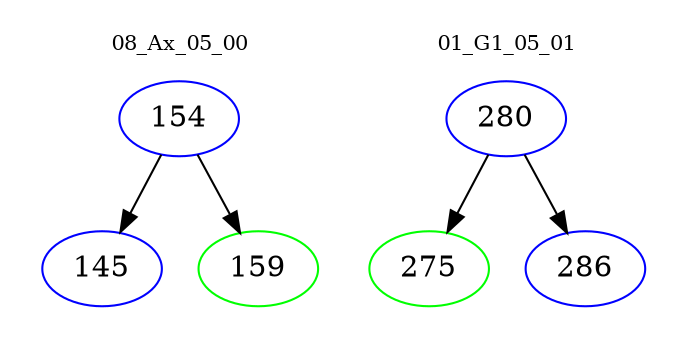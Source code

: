 digraph{
subgraph cluster_0 {
color = white
label = "08_Ax_05_00";
fontsize=10;
T0_154 [label="154", color="blue"]
T0_154 -> T0_145 [color="black"]
T0_145 [label="145", color="blue"]
T0_154 -> T0_159 [color="black"]
T0_159 [label="159", color="green"]
}
subgraph cluster_1 {
color = white
label = "01_G1_05_01";
fontsize=10;
T1_280 [label="280", color="blue"]
T1_280 -> T1_275 [color="black"]
T1_275 [label="275", color="green"]
T1_280 -> T1_286 [color="black"]
T1_286 [label="286", color="blue"]
}
}
